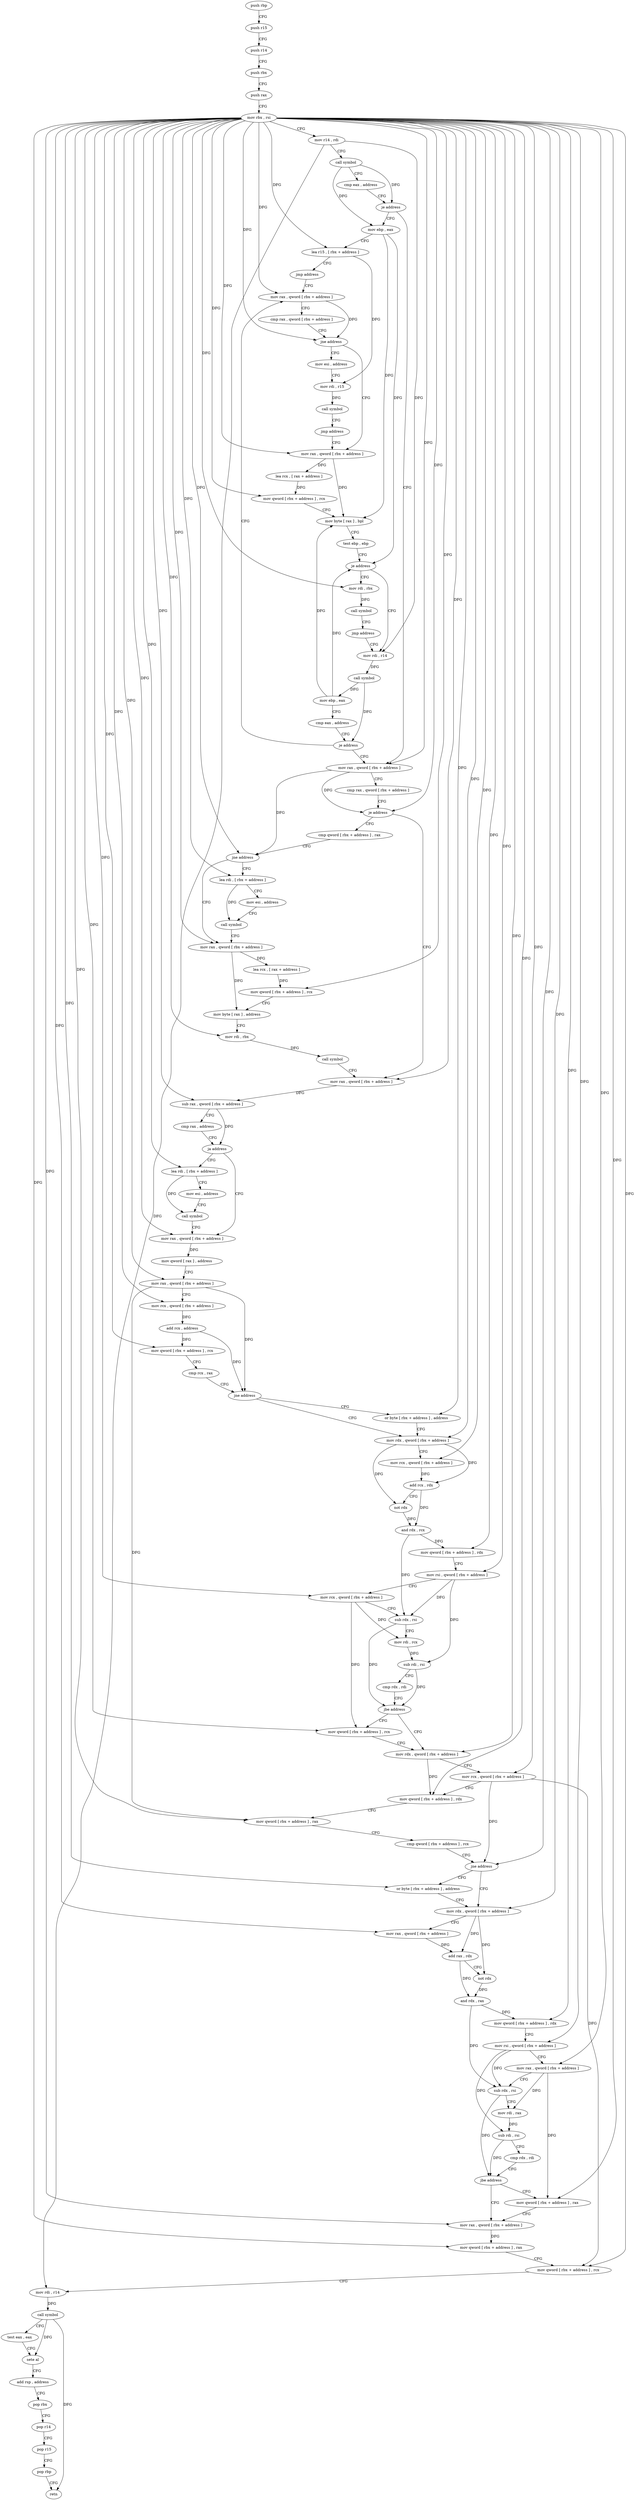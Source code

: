 digraph "func" {
"4219472" [label = "push rbp" ]
"4219473" [label = "push r15" ]
"4219475" [label = "push r14" ]
"4219477" [label = "push rbx" ]
"4219478" [label = "push rax" ]
"4219479" [label = "mov rbx , rsi" ]
"4219482" [label = "mov r14 , rdi" ]
"4219485" [label = "call symbol" ]
"4219490" [label = "cmp eax , address" ]
"4219493" [label = "je address" ]
"4219578" [label = "mov rax , qword [ rbx + address ]" ]
"4219495" [label = "mov ebp , eax" ]
"4219582" [label = "cmp rax , qword [ rbx + address ]" ]
"4219586" [label = "je address" ]
"4219631" [label = "mov rax , qword [ rbx + address ]" ]
"4219588" [label = "cmp qword [ rbx + address ] , rax" ]
"4219497" [label = "lea r15 , [ rbx + address ]" ]
"4219501" [label = "jmp address" ]
"4219538" [label = "mov rax , qword [ rbx + address ]" ]
"4219638" [label = "sub rax , qword [ rbx + address ]" ]
"4219645" [label = "cmp rax , address" ]
"4219649" [label = "ja address" ]
"4219665" [label = "mov rax , qword [ rbx + address ]" ]
"4219651" [label = "lea rdi , [ rbx + address ]" ]
"4219592" [label = "jne address" ]
"4219608" [label = "mov rax , qword [ rbx + address ]" ]
"4219594" [label = "lea rdi , [ rbx + address ]" ]
"4219542" [label = "cmp rax , qword [ rbx + address ]" ]
"4219546" [label = "jne address" ]
"4219504" [label = "mov rax , qword [ rbx + address ]" ]
"4219548" [label = "mov esi , address" ]
"4219672" [label = "mov qword [ rax ] , address" ]
"4219679" [label = "mov rax , qword [ rbx + address ]" ]
"4219686" [label = "mov rcx , qword [ rbx + address ]" ]
"4219693" [label = "add rcx , address" ]
"4219697" [label = "mov qword [ rbx + address ] , rcx" ]
"4219704" [label = "cmp rcx , rax" ]
"4219707" [label = "jne address" ]
"4219716" [label = "mov rdx , qword [ rbx + address ]" ]
"4219709" [label = "or byte [ rbx + address ] , address" ]
"4219655" [label = "mov esi , address" ]
"4219660" [label = "call symbol" ]
"4219612" [label = "lea rcx , [ rax + address ]" ]
"4219616" [label = "mov qword [ rbx + address ] , rcx" ]
"4219620" [label = "mov byte [ rax ] , address" ]
"4219623" [label = "mov rdi , rbx" ]
"4219626" [label = "call symbol" ]
"4219598" [label = "mov esi , address" ]
"4219603" [label = "call symbol" ]
"4219508" [label = "lea rcx , [ rax + address ]" ]
"4219512" [label = "mov qword [ rbx + address ] , rcx" ]
"4219516" [label = "mov byte [ rax ] , bpl" ]
"4219519" [label = "test ebp , ebp" ]
"4219521" [label = "je address" ]
"4219568" [label = "mov rdi , rbx" ]
"4219523" [label = "mov rdi , r14" ]
"4219553" [label = "mov rdi , r15" ]
"4219556" [label = "call symbol" ]
"4219561" [label = "jmp address" ]
"4219723" [label = "mov rcx , qword [ rbx + address ]" ]
"4219730" [label = "add rcx , rdx" ]
"4219733" [label = "not rdx" ]
"4219736" [label = "and rdx , rcx" ]
"4219739" [label = "mov qword [ rbx + address ] , rdx" ]
"4219746" [label = "mov rsi , qword [ rbx + address ]" ]
"4219750" [label = "mov rcx , qword [ rbx + address ]" ]
"4219757" [label = "sub rdx , rsi" ]
"4219760" [label = "mov rdi , rcx" ]
"4219763" [label = "sub rdi , rsi" ]
"4219766" [label = "cmp rdx , rdi" ]
"4219769" [label = "jbe address" ]
"4219778" [label = "mov rdx , qword [ rbx + address ]" ]
"4219771" [label = "mov qword [ rbx + address ] , rcx" ]
"4219571" [label = "call symbol" ]
"4219576" [label = "jmp address" ]
"4219526" [label = "call symbol" ]
"4219531" [label = "mov ebp , eax" ]
"4219533" [label = "cmp eax , address" ]
"4219536" [label = "je address" ]
"4219785" [label = "mov rcx , qword [ rbx + address ]" ]
"4219792" [label = "mov qword [ rbx + address ] , rdx" ]
"4219799" [label = "mov qword [ rbx + address ] , rax" ]
"4219803" [label = "cmp qword [ rbx + address ] , rcx" ]
"4219810" [label = "jne address" ]
"4219819" [label = "mov rdx , qword [ rbx + address ]" ]
"4219812" [label = "or byte [ rbx + address ] , address" ]
"4219826" [label = "mov rax , qword [ rbx + address ]" ]
"4219833" [label = "add rax , rdx" ]
"4219836" [label = "not rdx" ]
"4219839" [label = "and rdx , rax" ]
"4219842" [label = "mov qword [ rbx + address ] , rdx" ]
"4219849" [label = "mov rsi , qword [ rbx + address ]" ]
"4219856" [label = "mov rax , qword [ rbx + address ]" ]
"4219863" [label = "sub rdx , rsi" ]
"4219866" [label = "mov rdi , rax" ]
"4219869" [label = "sub rdi , rsi" ]
"4219872" [label = "cmp rdx , rdi" ]
"4219875" [label = "jbe address" ]
"4219884" [label = "mov rax , qword [ rbx + address ]" ]
"4219877" [label = "mov qword [ rbx + address ] , rax" ]
"4219891" [label = "mov qword [ rbx + address ] , rax" ]
"4219898" [label = "mov qword [ rbx + address ] , rcx" ]
"4219902" [label = "mov rdi , r14" ]
"4219905" [label = "call symbol" ]
"4219910" [label = "test eax , eax" ]
"4219912" [label = "sete al" ]
"4219915" [label = "add rsp , address" ]
"4219919" [label = "pop rbx" ]
"4219920" [label = "pop r14" ]
"4219922" [label = "pop r15" ]
"4219924" [label = "pop rbp" ]
"4219925" [label = "retn" ]
"4219472" -> "4219473" [ label = "CFG" ]
"4219473" -> "4219475" [ label = "CFG" ]
"4219475" -> "4219477" [ label = "CFG" ]
"4219477" -> "4219478" [ label = "CFG" ]
"4219478" -> "4219479" [ label = "CFG" ]
"4219479" -> "4219482" [ label = "CFG" ]
"4219479" -> "4219578" [ label = "DFG" ]
"4219479" -> "4219586" [ label = "DFG" ]
"4219479" -> "4219497" [ label = "DFG" ]
"4219479" -> "4219631" [ label = "DFG" ]
"4219479" -> "4219638" [ label = "DFG" ]
"4219479" -> "4219592" [ label = "DFG" ]
"4219479" -> "4219538" [ label = "DFG" ]
"4219479" -> "4219546" [ label = "DFG" ]
"4219479" -> "4219665" [ label = "DFG" ]
"4219479" -> "4219679" [ label = "DFG" ]
"4219479" -> "4219686" [ label = "DFG" ]
"4219479" -> "4219697" [ label = "DFG" ]
"4219479" -> "4219651" [ label = "DFG" ]
"4219479" -> "4219608" [ label = "DFG" ]
"4219479" -> "4219616" [ label = "DFG" ]
"4219479" -> "4219623" [ label = "DFG" ]
"4219479" -> "4219594" [ label = "DFG" ]
"4219479" -> "4219504" [ label = "DFG" ]
"4219479" -> "4219512" [ label = "DFG" ]
"4219479" -> "4219716" [ label = "DFG" ]
"4219479" -> "4219723" [ label = "DFG" ]
"4219479" -> "4219739" [ label = "DFG" ]
"4219479" -> "4219746" [ label = "DFG" ]
"4219479" -> "4219750" [ label = "DFG" ]
"4219479" -> "4219709" [ label = "DFG" ]
"4219479" -> "4219568" [ label = "DFG" ]
"4219479" -> "4219778" [ label = "DFG" ]
"4219479" -> "4219785" [ label = "DFG" ]
"4219479" -> "4219792" [ label = "DFG" ]
"4219479" -> "4219799" [ label = "DFG" ]
"4219479" -> "4219810" [ label = "DFG" ]
"4219479" -> "4219771" [ label = "DFG" ]
"4219479" -> "4219819" [ label = "DFG" ]
"4219479" -> "4219826" [ label = "DFG" ]
"4219479" -> "4219842" [ label = "DFG" ]
"4219479" -> "4219849" [ label = "DFG" ]
"4219479" -> "4219856" [ label = "DFG" ]
"4219479" -> "4219812" [ label = "DFG" ]
"4219479" -> "4219884" [ label = "DFG" ]
"4219479" -> "4219891" [ label = "DFG" ]
"4219479" -> "4219898" [ label = "DFG" ]
"4219479" -> "4219877" [ label = "DFG" ]
"4219482" -> "4219485" [ label = "CFG" ]
"4219482" -> "4219523" [ label = "DFG" ]
"4219482" -> "4219902" [ label = "DFG" ]
"4219485" -> "4219490" [ label = "CFG" ]
"4219485" -> "4219493" [ label = "DFG" ]
"4219485" -> "4219495" [ label = "DFG" ]
"4219490" -> "4219493" [ label = "CFG" ]
"4219493" -> "4219578" [ label = "CFG" ]
"4219493" -> "4219495" [ label = "CFG" ]
"4219578" -> "4219582" [ label = "CFG" ]
"4219578" -> "4219586" [ label = "DFG" ]
"4219578" -> "4219592" [ label = "DFG" ]
"4219495" -> "4219497" [ label = "CFG" ]
"4219495" -> "4219516" [ label = "DFG" ]
"4219495" -> "4219521" [ label = "DFG" ]
"4219582" -> "4219586" [ label = "CFG" ]
"4219586" -> "4219631" [ label = "CFG" ]
"4219586" -> "4219588" [ label = "CFG" ]
"4219631" -> "4219638" [ label = "DFG" ]
"4219588" -> "4219592" [ label = "CFG" ]
"4219497" -> "4219501" [ label = "CFG" ]
"4219497" -> "4219553" [ label = "DFG" ]
"4219501" -> "4219538" [ label = "CFG" ]
"4219538" -> "4219542" [ label = "CFG" ]
"4219538" -> "4219546" [ label = "DFG" ]
"4219638" -> "4219645" [ label = "CFG" ]
"4219638" -> "4219649" [ label = "DFG" ]
"4219645" -> "4219649" [ label = "CFG" ]
"4219649" -> "4219665" [ label = "CFG" ]
"4219649" -> "4219651" [ label = "CFG" ]
"4219665" -> "4219672" [ label = "DFG" ]
"4219651" -> "4219655" [ label = "CFG" ]
"4219651" -> "4219660" [ label = "DFG" ]
"4219592" -> "4219608" [ label = "CFG" ]
"4219592" -> "4219594" [ label = "CFG" ]
"4219608" -> "4219612" [ label = "DFG" ]
"4219608" -> "4219620" [ label = "DFG" ]
"4219594" -> "4219598" [ label = "CFG" ]
"4219594" -> "4219603" [ label = "DFG" ]
"4219542" -> "4219546" [ label = "CFG" ]
"4219546" -> "4219504" [ label = "CFG" ]
"4219546" -> "4219548" [ label = "CFG" ]
"4219504" -> "4219508" [ label = "DFG" ]
"4219504" -> "4219516" [ label = "DFG" ]
"4219548" -> "4219553" [ label = "CFG" ]
"4219672" -> "4219679" [ label = "CFG" ]
"4219679" -> "4219686" [ label = "CFG" ]
"4219679" -> "4219707" [ label = "DFG" ]
"4219679" -> "4219799" [ label = "DFG" ]
"4219686" -> "4219693" [ label = "DFG" ]
"4219693" -> "4219697" [ label = "DFG" ]
"4219693" -> "4219707" [ label = "DFG" ]
"4219697" -> "4219704" [ label = "CFG" ]
"4219704" -> "4219707" [ label = "CFG" ]
"4219707" -> "4219716" [ label = "CFG" ]
"4219707" -> "4219709" [ label = "CFG" ]
"4219716" -> "4219723" [ label = "CFG" ]
"4219716" -> "4219730" [ label = "DFG" ]
"4219716" -> "4219733" [ label = "DFG" ]
"4219709" -> "4219716" [ label = "CFG" ]
"4219655" -> "4219660" [ label = "CFG" ]
"4219660" -> "4219665" [ label = "CFG" ]
"4219612" -> "4219616" [ label = "DFG" ]
"4219616" -> "4219620" [ label = "CFG" ]
"4219620" -> "4219623" [ label = "CFG" ]
"4219623" -> "4219626" [ label = "DFG" ]
"4219626" -> "4219631" [ label = "CFG" ]
"4219598" -> "4219603" [ label = "CFG" ]
"4219603" -> "4219608" [ label = "CFG" ]
"4219508" -> "4219512" [ label = "DFG" ]
"4219512" -> "4219516" [ label = "CFG" ]
"4219516" -> "4219519" [ label = "CFG" ]
"4219519" -> "4219521" [ label = "CFG" ]
"4219521" -> "4219568" [ label = "CFG" ]
"4219521" -> "4219523" [ label = "CFG" ]
"4219568" -> "4219571" [ label = "DFG" ]
"4219523" -> "4219526" [ label = "DFG" ]
"4219553" -> "4219556" [ label = "DFG" ]
"4219556" -> "4219561" [ label = "CFG" ]
"4219561" -> "4219504" [ label = "CFG" ]
"4219723" -> "4219730" [ label = "DFG" ]
"4219730" -> "4219733" [ label = "CFG" ]
"4219730" -> "4219736" [ label = "DFG" ]
"4219733" -> "4219736" [ label = "DFG" ]
"4219736" -> "4219739" [ label = "DFG" ]
"4219736" -> "4219757" [ label = "DFG" ]
"4219739" -> "4219746" [ label = "CFG" ]
"4219746" -> "4219750" [ label = "CFG" ]
"4219746" -> "4219757" [ label = "DFG" ]
"4219746" -> "4219763" [ label = "DFG" ]
"4219750" -> "4219757" [ label = "CFG" ]
"4219750" -> "4219760" [ label = "DFG" ]
"4219750" -> "4219771" [ label = "DFG" ]
"4219757" -> "4219760" [ label = "CFG" ]
"4219757" -> "4219769" [ label = "DFG" ]
"4219760" -> "4219763" [ label = "DFG" ]
"4219763" -> "4219766" [ label = "CFG" ]
"4219763" -> "4219769" [ label = "DFG" ]
"4219766" -> "4219769" [ label = "CFG" ]
"4219769" -> "4219778" [ label = "CFG" ]
"4219769" -> "4219771" [ label = "CFG" ]
"4219778" -> "4219785" [ label = "CFG" ]
"4219778" -> "4219792" [ label = "DFG" ]
"4219771" -> "4219778" [ label = "CFG" ]
"4219571" -> "4219576" [ label = "CFG" ]
"4219576" -> "4219523" [ label = "CFG" ]
"4219526" -> "4219531" [ label = "DFG" ]
"4219526" -> "4219536" [ label = "DFG" ]
"4219531" -> "4219533" [ label = "CFG" ]
"4219531" -> "4219516" [ label = "DFG" ]
"4219531" -> "4219521" [ label = "DFG" ]
"4219533" -> "4219536" [ label = "CFG" ]
"4219536" -> "4219578" [ label = "CFG" ]
"4219536" -> "4219538" [ label = "CFG" ]
"4219785" -> "4219792" [ label = "CFG" ]
"4219785" -> "4219810" [ label = "DFG" ]
"4219785" -> "4219898" [ label = "DFG" ]
"4219792" -> "4219799" [ label = "CFG" ]
"4219799" -> "4219803" [ label = "CFG" ]
"4219803" -> "4219810" [ label = "CFG" ]
"4219810" -> "4219819" [ label = "CFG" ]
"4219810" -> "4219812" [ label = "CFG" ]
"4219819" -> "4219826" [ label = "CFG" ]
"4219819" -> "4219833" [ label = "DFG" ]
"4219819" -> "4219836" [ label = "DFG" ]
"4219812" -> "4219819" [ label = "CFG" ]
"4219826" -> "4219833" [ label = "DFG" ]
"4219833" -> "4219836" [ label = "CFG" ]
"4219833" -> "4219839" [ label = "DFG" ]
"4219836" -> "4219839" [ label = "DFG" ]
"4219839" -> "4219842" [ label = "DFG" ]
"4219839" -> "4219863" [ label = "DFG" ]
"4219842" -> "4219849" [ label = "CFG" ]
"4219849" -> "4219856" [ label = "CFG" ]
"4219849" -> "4219863" [ label = "DFG" ]
"4219849" -> "4219869" [ label = "DFG" ]
"4219856" -> "4219863" [ label = "CFG" ]
"4219856" -> "4219866" [ label = "DFG" ]
"4219856" -> "4219877" [ label = "DFG" ]
"4219863" -> "4219866" [ label = "CFG" ]
"4219863" -> "4219875" [ label = "DFG" ]
"4219866" -> "4219869" [ label = "DFG" ]
"4219869" -> "4219872" [ label = "CFG" ]
"4219869" -> "4219875" [ label = "DFG" ]
"4219872" -> "4219875" [ label = "CFG" ]
"4219875" -> "4219884" [ label = "CFG" ]
"4219875" -> "4219877" [ label = "CFG" ]
"4219884" -> "4219891" [ label = "DFG" ]
"4219877" -> "4219884" [ label = "CFG" ]
"4219891" -> "4219898" [ label = "CFG" ]
"4219898" -> "4219902" [ label = "CFG" ]
"4219902" -> "4219905" [ label = "DFG" ]
"4219905" -> "4219910" [ label = "CFG" ]
"4219905" -> "4219912" [ label = "DFG" ]
"4219905" -> "4219925" [ label = "DFG" ]
"4219910" -> "4219912" [ label = "CFG" ]
"4219912" -> "4219915" [ label = "CFG" ]
"4219915" -> "4219919" [ label = "CFG" ]
"4219919" -> "4219920" [ label = "CFG" ]
"4219920" -> "4219922" [ label = "CFG" ]
"4219922" -> "4219924" [ label = "CFG" ]
"4219924" -> "4219925" [ label = "CFG" ]
}
